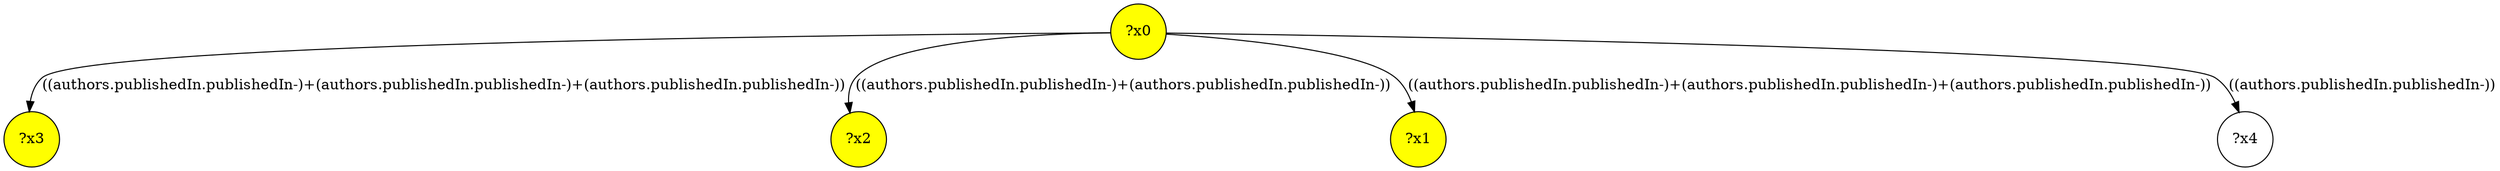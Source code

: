 digraph g {
	x3 [fillcolor="yellow", style="filled," shape=circle, label="?x3"];
	x2 [fillcolor="yellow", style="filled," shape=circle, label="?x2"];
	x1 [fillcolor="yellow", style="filled," shape=circle, label="?x1"];
	x0 [fillcolor="yellow", style="filled," shape=circle, label="?x0"];
	x0 -> x1 [label="((authors.publishedIn.publishedIn-)+(authors.publishedIn.publishedIn-)+(authors.publishedIn.publishedIn-))"];
	x0 -> x2 [label="((authors.publishedIn.publishedIn-)+(authors.publishedIn.publishedIn-))"];
	x0 -> x3 [label="((authors.publishedIn.publishedIn-)+(authors.publishedIn.publishedIn-)+(authors.publishedIn.publishedIn-))"];
	x4 [shape=circle, label="?x4"];
	x0 -> x4 [label="((authors.publishedIn.publishedIn-))"];
}
